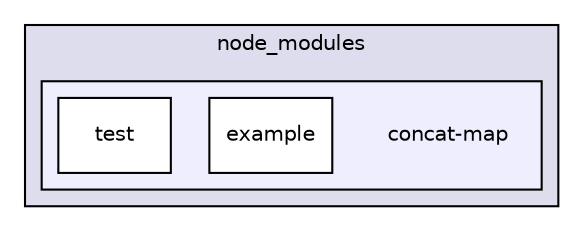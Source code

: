 digraph "gulp-src/node_modules/gulp-html-to-json/node_modules/glob/node_modules/minimatch/node_modules/brace-expansion/node_modules/concat-map" {
  compound=true
  node [ fontsize="10", fontname="Helvetica"];
  edge [ labelfontsize="10", labelfontname="Helvetica"];
  subgraph clusterdir_683f5a50d7080d894d8aa22b17105e58 {
    graph [ bgcolor="#ddddee", pencolor="black", label="node_modules" fontname="Helvetica", fontsize="10", URL="dir_683f5a50d7080d894d8aa22b17105e58.html"]
  subgraph clusterdir_4aac497a35d282e3985f8e1d3fc7c460 {
    graph [ bgcolor="#eeeeff", pencolor="black", label="" URL="dir_4aac497a35d282e3985f8e1d3fc7c460.html"];
    dir_4aac497a35d282e3985f8e1d3fc7c460 [shape=plaintext label="concat-map"];
    dir_a0065000169aa26bb1d95712ef529f5e [shape=box label="example" color="black" fillcolor="white" style="filled" URL="dir_a0065000169aa26bb1d95712ef529f5e.html"];
    dir_54c84c20034a563c256123ccffb14ec7 [shape=box label="test" color="black" fillcolor="white" style="filled" URL="dir_54c84c20034a563c256123ccffb14ec7.html"];
  }
  }
}
